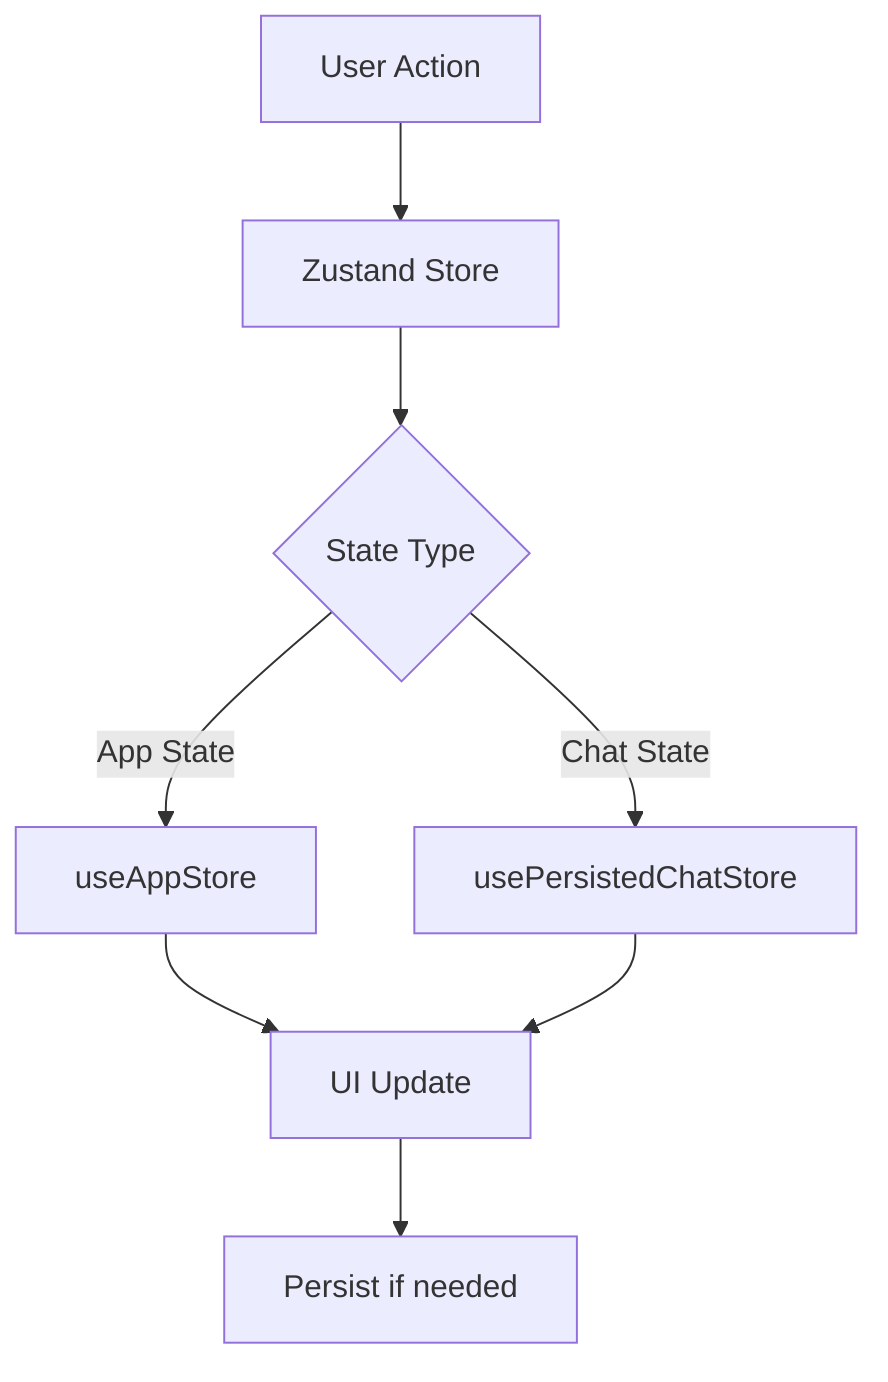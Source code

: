graph TD
    A[User Action] --> B[Zustand Store]
    B --> C{State Type}
    C -->|App State| D[useAppStore]
    C -->|Chat State| E[usePersistedChatStore]
    D --> F[UI Update]
    E --> F
    F --> G[Persist if needed]